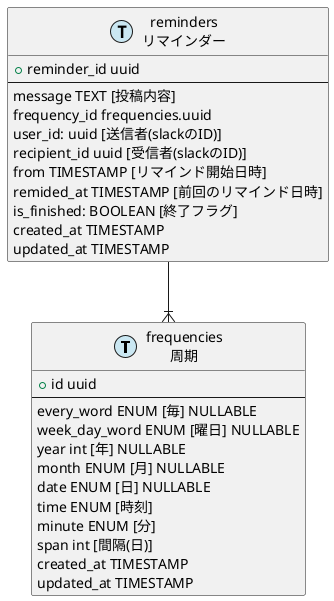 @startuml db-modeling-4

!define MASTER F9DFD5
!define TRANSACTION CAE7F2

entity frequencies as "frequencies\n周期" <<T, TRANSACTION>> {
    +id uuid
    --
    every_word ENUM [毎] NULLABLE 
    week_day_word ENUM [曜日] NULLABLE
    year int [年] NULLABLE 
    month ENUM [月] NULLABLE
    date ENUM [日] NULLABLE 
    time ENUM [時刻]
    minute ENUM [分]
    span int [間隔(日)]
    created_at TIMESTAMP
    updated_at TIMESTAMP
}

entity reminders as "reminders\nリマインダー" <<T, TRANSACTION>>  {
    +reminder_id uuid
    --
    message TEXT [投稿内容]
    frequency_id frequencies.uuid
    user_id: uuid [送信者(slackのID)]
    recipient_id uuid [受信者(slackのID)]
    from TIMESTAMP [リマインド開始日時]
    remided_at TIMESTAMP [前回のリマインド日時]
    is_finished: BOOLEAN [終了フラグ]
    created_at TIMESTAMP
    updated_at TIMESTAMP
}



reminders --|{ frequencies

